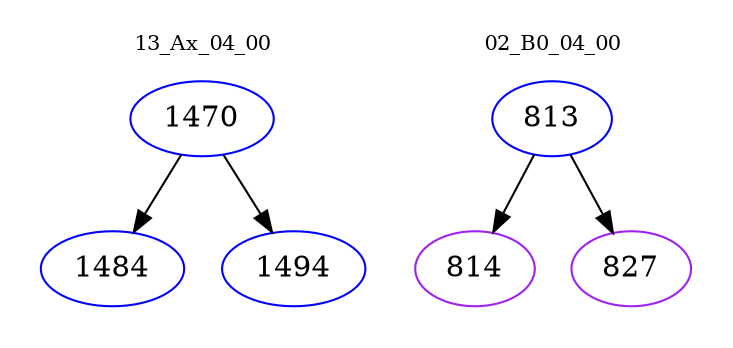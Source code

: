 digraph{
subgraph cluster_0 {
color = white
label = "13_Ax_04_00";
fontsize=10;
T0_1470 [label="1470", color="blue"]
T0_1470 -> T0_1484 [color="black"]
T0_1484 [label="1484", color="blue"]
T0_1470 -> T0_1494 [color="black"]
T0_1494 [label="1494", color="blue"]
}
subgraph cluster_1 {
color = white
label = "02_B0_04_00";
fontsize=10;
T1_813 [label="813", color="blue"]
T1_813 -> T1_814 [color="black"]
T1_814 [label="814", color="purple"]
T1_813 -> T1_827 [color="black"]
T1_827 [label="827", color="purple"]
}
}
